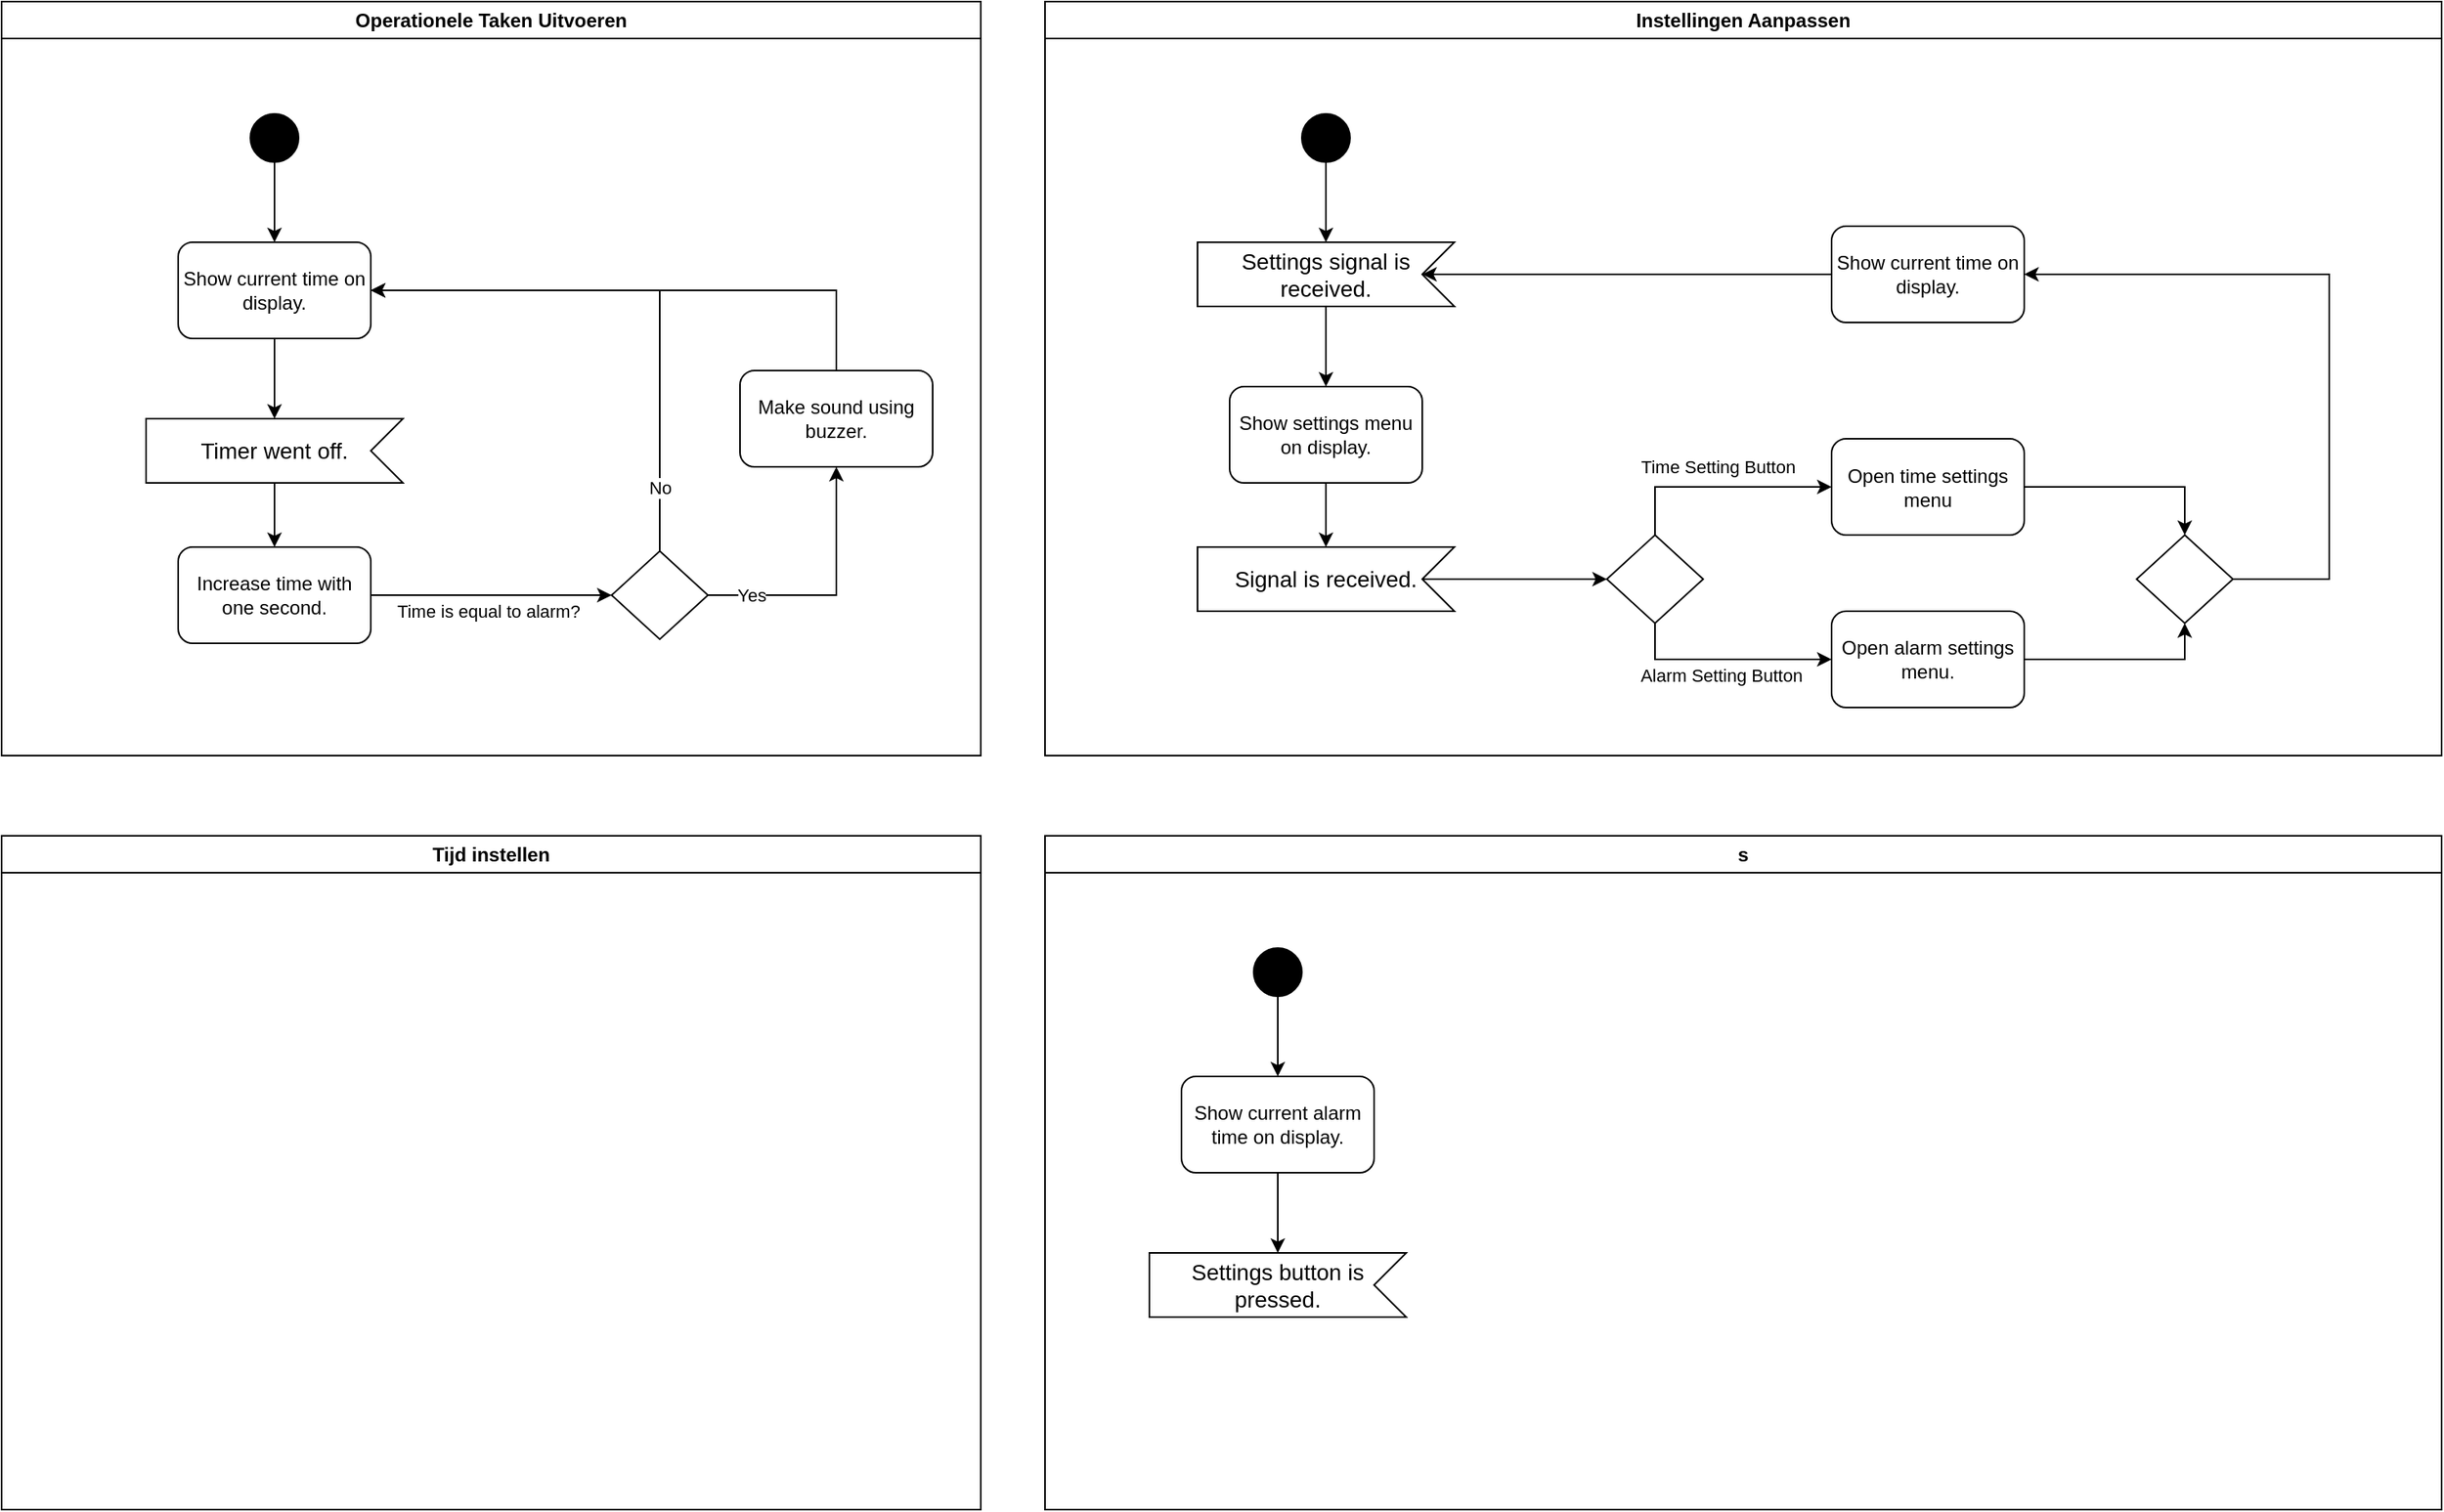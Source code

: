 <mxfile version="28.1.0">
  <diagram name="Pagina-1" id="H9jOT3OtpwcI2Au9NHdp">
    <mxGraphModel dx="2657" dy="803" grid="1" gridSize="10" guides="1" tooltips="1" connect="1" arrows="1" fold="1" page="1" pageScale="1" pageWidth="827" pageHeight="1169" math="0" shadow="0">
      <root>
        <mxCell id="0" />
        <mxCell id="1" parent="0" />
        <mxCell id="d7-MQRUGQjEXvLSJ_vUg-1" value="Operationele Taken Uitvoeren" style="swimlane;whiteSpace=wrap;html=1;" vertex="1" parent="1">
          <mxGeometry x="-210" y="40" width="610" height="470" as="geometry" />
        </mxCell>
        <mxCell id="d7-MQRUGQjEXvLSJ_vUg-7" style="edgeStyle=orthogonalEdgeStyle;rounded=0;orthogonalLoop=1;jettySize=auto;html=1;entryX=0.5;entryY=0;entryDx=0;entryDy=0;" edge="1" parent="d7-MQRUGQjEXvLSJ_vUg-1" source="d7-MQRUGQjEXvLSJ_vUg-5" target="d7-MQRUGQjEXvLSJ_vUg-6">
          <mxGeometry relative="1" as="geometry" />
        </mxCell>
        <mxCell id="d7-MQRUGQjEXvLSJ_vUg-5" value="" style="ellipse;fillColor=strokeColor;html=1;" vertex="1" parent="d7-MQRUGQjEXvLSJ_vUg-1">
          <mxGeometry x="155" y="70" width="30" height="30" as="geometry" />
        </mxCell>
        <mxCell id="d7-MQRUGQjEXvLSJ_vUg-6" value="Show current time on display." style="rounded=1;whiteSpace=wrap;html=1;" vertex="1" parent="d7-MQRUGQjEXvLSJ_vUg-1">
          <mxGeometry x="110" y="150" width="120" height="60" as="geometry" />
        </mxCell>
        <mxCell id="d7-MQRUGQjEXvLSJ_vUg-12" style="edgeStyle=orthogonalEdgeStyle;rounded=0;orthogonalLoop=1;jettySize=auto;html=1;entryX=0.5;entryY=0;entryDx=0;entryDy=0;" edge="1" parent="d7-MQRUGQjEXvLSJ_vUg-1" source="d7-MQRUGQjEXvLSJ_vUg-9" target="d7-MQRUGQjEXvLSJ_vUg-11">
          <mxGeometry relative="1" as="geometry" />
        </mxCell>
        <mxCell id="d7-MQRUGQjEXvLSJ_vUg-9" value="Timer went off." style="html=1;shape=mxgraph.infographic.ribbonSimple;notch1=20;notch2=0;align=center;verticalAlign=middle;fontSize=14;fontStyle=0;flipH=1;fillColor=#FFFFFF;whiteSpace=wrap;" vertex="1" parent="d7-MQRUGQjEXvLSJ_vUg-1">
          <mxGeometry x="90" y="260" width="160" height="40" as="geometry" />
        </mxCell>
        <mxCell id="d7-MQRUGQjEXvLSJ_vUg-10" style="edgeStyle=orthogonalEdgeStyle;rounded=0;orthogonalLoop=1;jettySize=auto;html=1;entryX=0;entryY=0;entryDx=80;entryDy=0;entryPerimeter=0;" edge="1" parent="d7-MQRUGQjEXvLSJ_vUg-1" source="d7-MQRUGQjEXvLSJ_vUg-6" target="d7-MQRUGQjEXvLSJ_vUg-9">
          <mxGeometry relative="1" as="geometry" />
        </mxCell>
        <mxCell id="d7-MQRUGQjEXvLSJ_vUg-14" style="edgeStyle=orthogonalEdgeStyle;rounded=0;orthogonalLoop=1;jettySize=auto;html=1;entryX=0;entryY=0.5;entryDx=0;entryDy=0;" edge="1" parent="d7-MQRUGQjEXvLSJ_vUg-1" source="d7-MQRUGQjEXvLSJ_vUg-11" target="d7-MQRUGQjEXvLSJ_vUg-13">
          <mxGeometry relative="1" as="geometry" />
        </mxCell>
        <mxCell id="d7-MQRUGQjEXvLSJ_vUg-15" value="Time is equal to alarm?" style="edgeLabel;html=1;align=center;verticalAlign=middle;resizable=0;points=[];" vertex="1" connectable="0" parent="d7-MQRUGQjEXvLSJ_vUg-14">
          <mxGeometry x="-0.284" relative="1" as="geometry">
            <mxPoint x="19" y="10" as="offset" />
          </mxGeometry>
        </mxCell>
        <mxCell id="d7-MQRUGQjEXvLSJ_vUg-11" value="Increase time with one second." style="rounded=1;whiteSpace=wrap;html=1;" vertex="1" parent="d7-MQRUGQjEXvLSJ_vUg-1">
          <mxGeometry x="110" y="340" width="120" height="60" as="geometry" />
        </mxCell>
        <mxCell id="d7-MQRUGQjEXvLSJ_vUg-17" style="edgeStyle=orthogonalEdgeStyle;rounded=0;orthogonalLoop=1;jettySize=auto;html=1;entryX=1;entryY=0.5;entryDx=0;entryDy=0;" edge="1" parent="d7-MQRUGQjEXvLSJ_vUg-1" source="d7-MQRUGQjEXvLSJ_vUg-13" target="d7-MQRUGQjEXvLSJ_vUg-6">
          <mxGeometry relative="1" as="geometry">
            <Array as="points">
              <mxPoint x="410" y="180" />
            </Array>
          </mxGeometry>
        </mxCell>
        <mxCell id="d7-MQRUGQjEXvLSJ_vUg-21" value="No" style="edgeLabel;html=1;align=center;verticalAlign=middle;resizable=0;points=[];" vertex="1" connectable="0" parent="d7-MQRUGQjEXvLSJ_vUg-17">
          <mxGeometry x="-0.767" relative="1" as="geometry">
            <mxPoint as="offset" />
          </mxGeometry>
        </mxCell>
        <mxCell id="d7-MQRUGQjEXvLSJ_vUg-18" style="edgeStyle=orthogonalEdgeStyle;rounded=0;orthogonalLoop=1;jettySize=auto;html=1;entryX=0.5;entryY=1;entryDx=0;entryDy=0;" edge="1" parent="d7-MQRUGQjEXvLSJ_vUg-1" source="d7-MQRUGQjEXvLSJ_vUg-13" target="d7-MQRUGQjEXvLSJ_vUg-19">
          <mxGeometry relative="1" as="geometry">
            <mxPoint x="520" y="370" as="targetPoint" />
          </mxGeometry>
        </mxCell>
        <mxCell id="d7-MQRUGQjEXvLSJ_vUg-22" value="Yes" style="edgeLabel;html=1;align=center;verticalAlign=middle;resizable=0;points=[];" vertex="1" connectable="0" parent="d7-MQRUGQjEXvLSJ_vUg-18">
          <mxGeometry x="-0.662" relative="1" as="geometry">
            <mxPoint as="offset" />
          </mxGeometry>
        </mxCell>
        <mxCell id="d7-MQRUGQjEXvLSJ_vUg-13" value="" style="rhombus;" vertex="1" parent="d7-MQRUGQjEXvLSJ_vUg-1">
          <mxGeometry x="380" y="342.5" width="60" height="55" as="geometry" />
        </mxCell>
        <mxCell id="d7-MQRUGQjEXvLSJ_vUg-20" style="edgeStyle=orthogonalEdgeStyle;rounded=0;orthogonalLoop=1;jettySize=auto;html=1;entryX=1;entryY=0.5;entryDx=0;entryDy=0;" edge="1" parent="d7-MQRUGQjEXvLSJ_vUg-1" source="d7-MQRUGQjEXvLSJ_vUg-19" target="d7-MQRUGQjEXvLSJ_vUg-6">
          <mxGeometry relative="1" as="geometry">
            <Array as="points">
              <mxPoint x="520" y="180" />
            </Array>
          </mxGeometry>
        </mxCell>
        <mxCell id="d7-MQRUGQjEXvLSJ_vUg-19" value="Make sound using buzzer." style="rounded=1;whiteSpace=wrap;html=1;" vertex="1" parent="d7-MQRUGQjEXvLSJ_vUg-1">
          <mxGeometry x="460" y="230" width="120" height="60" as="geometry" />
        </mxCell>
        <mxCell id="d7-MQRUGQjEXvLSJ_vUg-2" value="Instellingen Aanpassen" style="swimlane;whiteSpace=wrap;html=1;" vertex="1" parent="1">
          <mxGeometry x="440" y="40" width="870" height="470" as="geometry" />
        </mxCell>
        <mxCell id="d7-MQRUGQjEXvLSJ_vUg-23" value="" style="ellipse;fillColor=strokeColor;html=1;" vertex="1" parent="d7-MQRUGQjEXvLSJ_vUg-2">
          <mxGeometry x="160" y="70" width="30" height="30" as="geometry" />
        </mxCell>
        <mxCell id="d7-MQRUGQjEXvLSJ_vUg-29" style="edgeStyle=orthogonalEdgeStyle;rounded=0;orthogonalLoop=1;jettySize=auto;html=1;" edge="1" parent="d7-MQRUGQjEXvLSJ_vUg-2" source="d7-MQRUGQjEXvLSJ_vUg-25" target="d7-MQRUGQjEXvLSJ_vUg-27">
          <mxGeometry relative="1" as="geometry" />
        </mxCell>
        <mxCell id="d7-MQRUGQjEXvLSJ_vUg-25" value="Settings signal is received." style="html=1;shape=mxgraph.infographic.ribbonSimple;notch1=20;notch2=0;align=center;verticalAlign=middle;fontSize=14;fontStyle=0;flipH=1;fillColor=#FFFFFF;whiteSpace=wrap;" vertex="1" parent="d7-MQRUGQjEXvLSJ_vUg-2">
          <mxGeometry x="95" y="150" width="160" height="40" as="geometry" />
        </mxCell>
        <mxCell id="d7-MQRUGQjEXvLSJ_vUg-26" style="edgeStyle=orthogonalEdgeStyle;rounded=0;orthogonalLoop=1;jettySize=auto;html=1;entryX=0;entryY=0;entryDx=80;entryDy=0;entryPerimeter=0;" edge="1" parent="d7-MQRUGQjEXvLSJ_vUg-2" source="d7-MQRUGQjEXvLSJ_vUg-23" target="d7-MQRUGQjEXvLSJ_vUg-25">
          <mxGeometry relative="1" as="geometry" />
        </mxCell>
        <mxCell id="d7-MQRUGQjEXvLSJ_vUg-27" value="Show settings menu on display." style="rounded=1;whiteSpace=wrap;html=1;" vertex="1" parent="d7-MQRUGQjEXvLSJ_vUg-2">
          <mxGeometry x="115" y="240" width="120" height="60" as="geometry" />
        </mxCell>
        <mxCell id="d7-MQRUGQjEXvLSJ_vUg-40" style="edgeStyle=orthogonalEdgeStyle;rounded=0;orthogonalLoop=1;jettySize=auto;html=1;entryX=0;entryY=0.5;entryDx=0;entryDy=0;" edge="1" parent="d7-MQRUGQjEXvLSJ_vUg-2" source="d7-MQRUGQjEXvLSJ_vUg-30" target="d7-MQRUGQjEXvLSJ_vUg-38">
          <mxGeometry relative="1" as="geometry">
            <Array as="points">
              <mxPoint x="380" y="303" />
            </Array>
          </mxGeometry>
        </mxCell>
        <mxCell id="d7-MQRUGQjEXvLSJ_vUg-42" value="Time Setting Button" style="edgeLabel;html=1;align=center;verticalAlign=middle;resizable=0;points=[];" vertex="1" connectable="0" parent="d7-MQRUGQjEXvLSJ_vUg-40">
          <mxGeometry x="-0.019" y="2" relative="1" as="geometry">
            <mxPoint y="-11" as="offset" />
          </mxGeometry>
        </mxCell>
        <mxCell id="d7-MQRUGQjEXvLSJ_vUg-41" style="edgeStyle=orthogonalEdgeStyle;rounded=0;orthogonalLoop=1;jettySize=auto;html=1;entryX=0;entryY=0.5;entryDx=0;entryDy=0;" edge="1" parent="d7-MQRUGQjEXvLSJ_vUg-2" source="d7-MQRUGQjEXvLSJ_vUg-30" target="d7-MQRUGQjEXvLSJ_vUg-39">
          <mxGeometry relative="1" as="geometry">
            <Array as="points">
              <mxPoint x="380" y="410" />
            </Array>
          </mxGeometry>
        </mxCell>
        <mxCell id="d7-MQRUGQjEXvLSJ_vUg-43" value="Alarm Setting Button" style="edgeLabel;html=1;align=center;verticalAlign=middle;resizable=0;points=[];" vertex="1" connectable="0" parent="d7-MQRUGQjEXvLSJ_vUg-41">
          <mxGeometry x="-0.429" y="-1" relative="1" as="geometry">
            <mxPoint x="25" y="9" as="offset" />
          </mxGeometry>
        </mxCell>
        <mxCell id="d7-MQRUGQjEXvLSJ_vUg-30" value="" style="rhombus;" vertex="1" parent="d7-MQRUGQjEXvLSJ_vUg-2">
          <mxGeometry x="350" y="332.5" width="60" height="55" as="geometry" />
        </mxCell>
        <mxCell id="d7-MQRUGQjEXvLSJ_vUg-37" style="edgeStyle=orthogonalEdgeStyle;rounded=0;orthogonalLoop=1;jettySize=auto;html=1;entryX=0;entryY=0.5;entryDx=0;entryDy=0;exitX=0;exitY=0;exitDx=20;exitDy=20;exitPerimeter=0;" edge="1" parent="d7-MQRUGQjEXvLSJ_vUg-2" source="d7-MQRUGQjEXvLSJ_vUg-35" target="d7-MQRUGQjEXvLSJ_vUg-30">
          <mxGeometry relative="1" as="geometry" />
        </mxCell>
        <mxCell id="d7-MQRUGQjEXvLSJ_vUg-35" value="Signal is received." style="html=1;shape=mxgraph.infographic.ribbonSimple;notch1=20;notch2=0;align=center;verticalAlign=middle;fontSize=14;fontStyle=0;flipH=1;fillColor=#FFFFFF;whiteSpace=wrap;" vertex="1" parent="d7-MQRUGQjEXvLSJ_vUg-2">
          <mxGeometry x="95" y="340" width="160" height="40" as="geometry" />
        </mxCell>
        <mxCell id="d7-MQRUGQjEXvLSJ_vUg-36" style="edgeStyle=orthogonalEdgeStyle;rounded=0;orthogonalLoop=1;jettySize=auto;html=1;entryX=0;entryY=0;entryDx=80;entryDy=0;entryPerimeter=0;" edge="1" parent="d7-MQRUGQjEXvLSJ_vUg-2" source="d7-MQRUGQjEXvLSJ_vUg-27" target="d7-MQRUGQjEXvLSJ_vUg-35">
          <mxGeometry relative="1" as="geometry" />
        </mxCell>
        <mxCell id="d7-MQRUGQjEXvLSJ_vUg-45" style="edgeStyle=orthogonalEdgeStyle;rounded=0;orthogonalLoop=1;jettySize=auto;html=1;entryX=0.5;entryY=0;entryDx=0;entryDy=0;" edge="1" parent="d7-MQRUGQjEXvLSJ_vUg-2" source="d7-MQRUGQjEXvLSJ_vUg-38" target="d7-MQRUGQjEXvLSJ_vUg-44">
          <mxGeometry relative="1" as="geometry" />
        </mxCell>
        <mxCell id="d7-MQRUGQjEXvLSJ_vUg-38" value="Open time settings menu" style="rounded=1;whiteSpace=wrap;html=1;" vertex="1" parent="d7-MQRUGQjEXvLSJ_vUg-2">
          <mxGeometry x="490" y="272.5" width="120" height="60" as="geometry" />
        </mxCell>
        <mxCell id="d7-MQRUGQjEXvLSJ_vUg-46" style="edgeStyle=orthogonalEdgeStyle;rounded=0;orthogonalLoop=1;jettySize=auto;html=1;entryX=0.5;entryY=1;entryDx=0;entryDy=0;" edge="1" parent="d7-MQRUGQjEXvLSJ_vUg-2" source="d7-MQRUGQjEXvLSJ_vUg-39" target="d7-MQRUGQjEXvLSJ_vUg-44">
          <mxGeometry relative="1" as="geometry" />
        </mxCell>
        <mxCell id="d7-MQRUGQjEXvLSJ_vUg-39" value="Open alarm settings menu." style="rounded=1;whiteSpace=wrap;html=1;" vertex="1" parent="d7-MQRUGQjEXvLSJ_vUg-2">
          <mxGeometry x="490" y="380" width="120" height="60" as="geometry" />
        </mxCell>
        <mxCell id="d7-MQRUGQjEXvLSJ_vUg-48" style="edgeStyle=orthogonalEdgeStyle;rounded=0;orthogonalLoop=1;jettySize=auto;html=1;entryX=1;entryY=0.5;entryDx=0;entryDy=0;" edge="1" parent="d7-MQRUGQjEXvLSJ_vUg-2" source="d7-MQRUGQjEXvLSJ_vUg-44" target="d7-MQRUGQjEXvLSJ_vUg-47">
          <mxGeometry relative="1" as="geometry">
            <Array as="points">
              <mxPoint x="800" y="360" />
              <mxPoint x="800" y="170" />
            </Array>
          </mxGeometry>
        </mxCell>
        <mxCell id="d7-MQRUGQjEXvLSJ_vUg-44" value="" style="rhombus;" vertex="1" parent="d7-MQRUGQjEXvLSJ_vUg-2">
          <mxGeometry x="680" y="332.5" width="60" height="55" as="geometry" />
        </mxCell>
        <mxCell id="d7-MQRUGQjEXvLSJ_vUg-47" value="Show current time on display." style="rounded=1;whiteSpace=wrap;html=1;" vertex="1" parent="d7-MQRUGQjEXvLSJ_vUg-2">
          <mxGeometry x="490" y="140" width="120" height="60" as="geometry" />
        </mxCell>
        <mxCell id="d7-MQRUGQjEXvLSJ_vUg-49" style="edgeStyle=orthogonalEdgeStyle;rounded=0;orthogonalLoop=1;jettySize=auto;html=1;entryX=0;entryY=0;entryDx=20;entryDy=20;entryPerimeter=0;" edge="1" parent="d7-MQRUGQjEXvLSJ_vUg-2" source="d7-MQRUGQjEXvLSJ_vUg-47" target="d7-MQRUGQjEXvLSJ_vUg-25">
          <mxGeometry relative="1" as="geometry" />
        </mxCell>
        <mxCell id="d7-MQRUGQjEXvLSJ_vUg-3" value="Tijd instellen" style="swimlane;whiteSpace=wrap;html=1;startSize=23;" vertex="1" parent="1">
          <mxGeometry x="-210" y="560" width="610" height="420" as="geometry" />
        </mxCell>
        <mxCell id="d7-MQRUGQjEXvLSJ_vUg-4" value="s" style="swimlane;whiteSpace=wrap;html=1;" vertex="1" parent="1">
          <mxGeometry x="440" y="560" width="870" height="420" as="geometry" />
        </mxCell>
        <mxCell id="d7-MQRUGQjEXvLSJ_vUg-52" style="edgeStyle=orthogonalEdgeStyle;rounded=0;orthogonalLoop=1;jettySize=auto;html=1;entryX=0.5;entryY=0;entryDx=0;entryDy=0;" edge="1" parent="d7-MQRUGQjEXvLSJ_vUg-4" source="d7-MQRUGQjEXvLSJ_vUg-50" target="d7-MQRUGQjEXvLSJ_vUg-51">
          <mxGeometry relative="1" as="geometry" />
        </mxCell>
        <mxCell id="d7-MQRUGQjEXvLSJ_vUg-50" value="" style="ellipse;fillColor=strokeColor;html=1;" vertex="1" parent="d7-MQRUGQjEXvLSJ_vUg-4">
          <mxGeometry x="130" y="70" width="30" height="30" as="geometry" />
        </mxCell>
        <mxCell id="d7-MQRUGQjEXvLSJ_vUg-51" value="Show current alarm time on display." style="rounded=1;whiteSpace=wrap;html=1;" vertex="1" parent="d7-MQRUGQjEXvLSJ_vUg-4">
          <mxGeometry x="85" y="150" width="120" height="60" as="geometry" />
        </mxCell>
        <mxCell id="d7-MQRUGQjEXvLSJ_vUg-53" value="Settings button is pressed." style="html=1;shape=mxgraph.infographic.ribbonSimple;notch1=20;notch2=0;align=center;verticalAlign=middle;fontSize=14;fontStyle=0;flipH=1;fillColor=#FFFFFF;whiteSpace=wrap;" vertex="1" parent="d7-MQRUGQjEXvLSJ_vUg-4">
          <mxGeometry x="65" y="260" width="160" height="40" as="geometry" />
        </mxCell>
        <mxCell id="d7-MQRUGQjEXvLSJ_vUg-54" style="edgeStyle=orthogonalEdgeStyle;rounded=0;orthogonalLoop=1;jettySize=auto;html=1;entryX=0;entryY=0;entryDx=80;entryDy=0;entryPerimeter=0;" edge="1" parent="d7-MQRUGQjEXvLSJ_vUg-4" source="d7-MQRUGQjEXvLSJ_vUg-51" target="d7-MQRUGQjEXvLSJ_vUg-53">
          <mxGeometry relative="1" as="geometry" />
        </mxCell>
      </root>
    </mxGraphModel>
  </diagram>
</mxfile>
